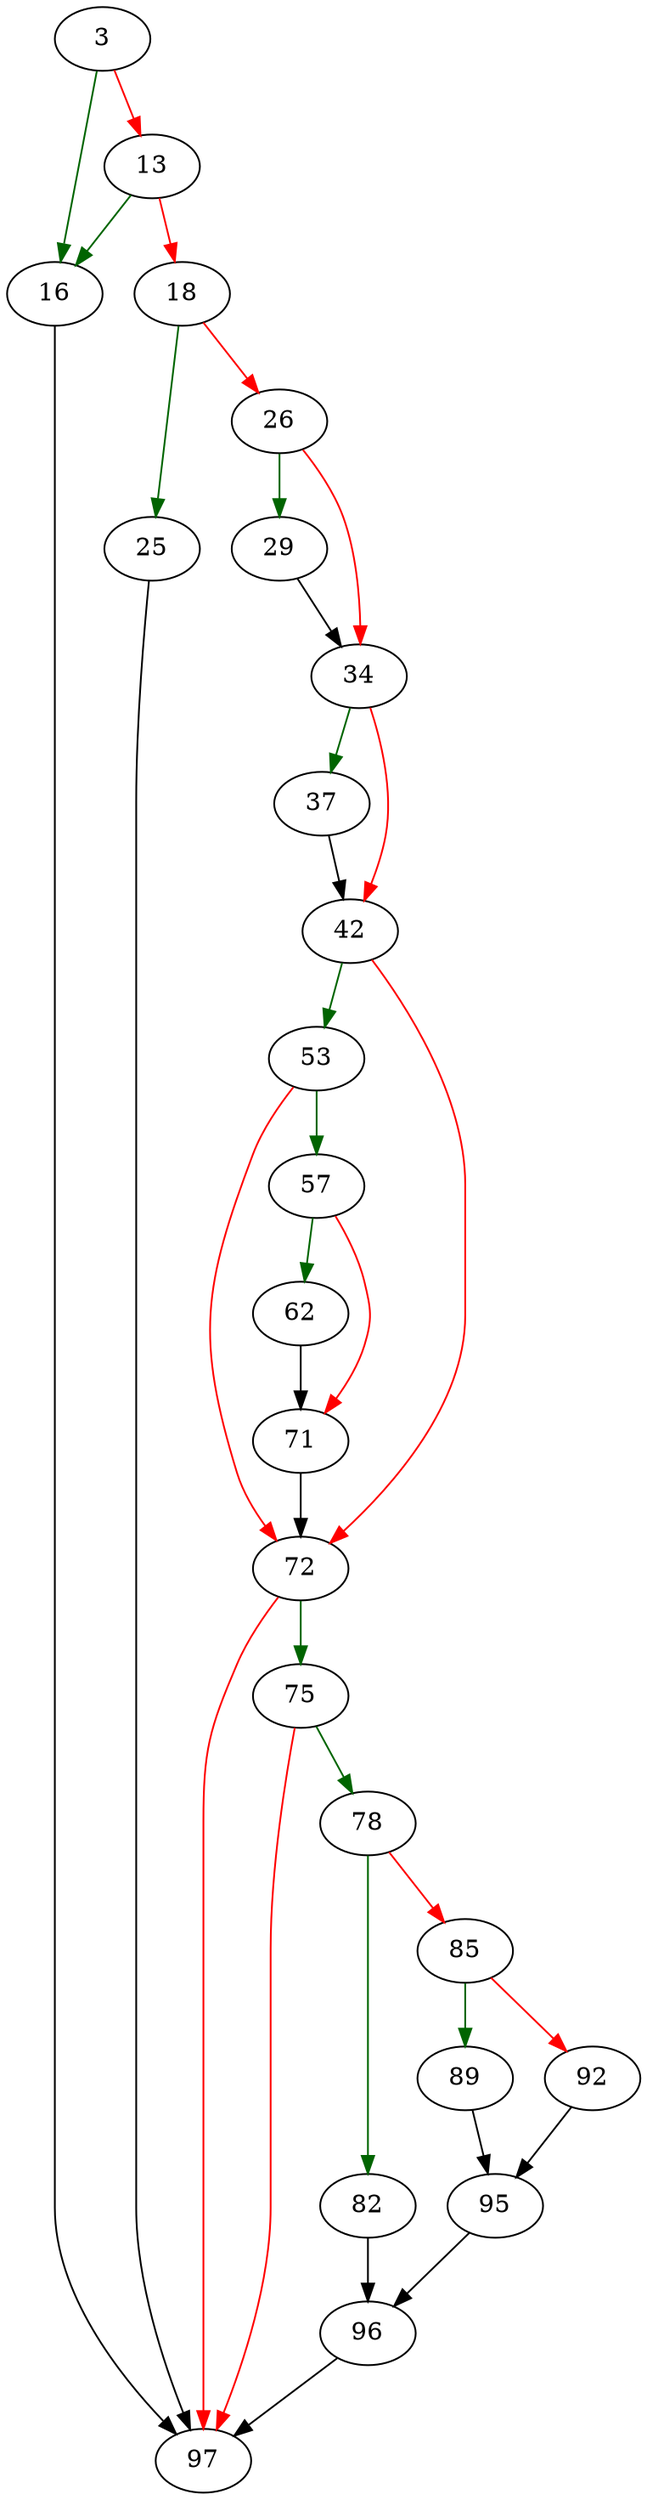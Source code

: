 strict digraph "writefileFunc" {
	// Node definitions.
	3 [entry=true];
	16;
	13;
	18;
	97;
	25;
	26;
	29;
	34;
	37;
	42;
	53;
	72;
	57;
	62;
	71;
	75;
	78;
	82;
	85;
	96;
	89;
	92;
	95;

	// Edge definitions.
	3 -> 16 [
		color=darkgreen
		cond=true
	];
	3 -> 13 [
		color=red
		cond=false
	];
	16 -> 97;
	13 -> 16 [
		color=darkgreen
		cond=true
	];
	13 -> 18 [
		color=red
		cond=false
	];
	18 -> 25 [
		color=darkgreen
		cond=true
	];
	18 -> 26 [
		color=red
		cond=false
	];
	25 -> 97;
	26 -> 29 [
		color=darkgreen
		cond=true
	];
	26 -> 34 [
		color=red
		cond=false
	];
	29 -> 34;
	34 -> 37 [
		color=darkgreen
		cond=true
	];
	34 -> 42 [
		color=red
		cond=false
	];
	37 -> 42;
	42 -> 53 [
		color=darkgreen
		cond=true
	];
	42 -> 72 [
		color=red
		cond=false
	];
	53 -> 72 [
		color=red
		cond=false
	];
	53 -> 57 [
		color=darkgreen
		cond=true
	];
	72 -> 97 [
		color=red
		cond=false
	];
	72 -> 75 [
		color=darkgreen
		cond=true
	];
	57 -> 62 [
		color=darkgreen
		cond=true
	];
	57 -> 71 [
		color=red
		cond=false
	];
	62 -> 71;
	71 -> 72;
	75 -> 97 [
		color=red
		cond=false
	];
	75 -> 78 [
		color=darkgreen
		cond=true
	];
	78 -> 82 [
		color=darkgreen
		cond=true
	];
	78 -> 85 [
		color=red
		cond=false
	];
	82 -> 96;
	85 -> 89 [
		color=darkgreen
		cond=true
	];
	85 -> 92 [
		color=red
		cond=false
	];
	96 -> 97;
	89 -> 95;
	92 -> 95;
	95 -> 96;
}